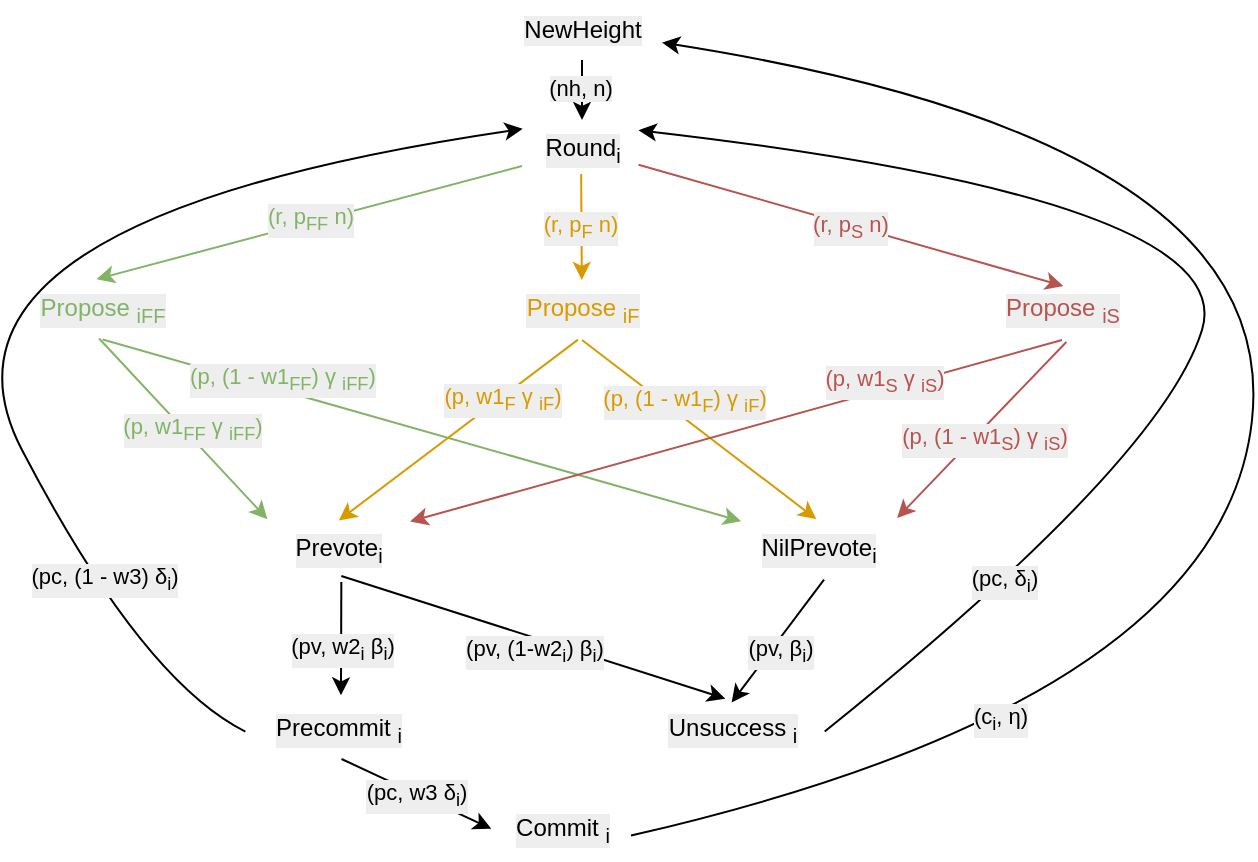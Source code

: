 <mxfile version="25.0.1">
  <diagram name="Page-1" id="CtQwggeeypGbF7Thn7tO">
    <mxGraphModel dx="989" dy="578" grid="1" gridSize="10" guides="1" tooltips="1" connect="1" arrows="1" fold="1" page="1" pageScale="1" pageWidth="850" pageHeight="1100" math="0" shadow="0">
      <root>
        <mxCell id="0" />
        <mxCell id="1" parent="0" />
        <mxCell id="cXbSh2EqYFHmDzal61Vs-2" value="NewHeight" style="text;html=1;align=center;verticalAlign=middle;resizable=0;points=[];autosize=1;strokeColor=none;fillColor=none;labelBackgroundColor=#eeeeee;" parent="1" vertex="1">
          <mxGeometry x="360" y="190" width="80" height="30" as="geometry" />
        </mxCell>
        <mxCell id="cXbSh2EqYFHmDzal61Vs-3" value="Round&lt;sub&gt;i&lt;/sub&gt;" style="text;html=1;align=center;verticalAlign=middle;resizable=0;points=[];autosize=1;strokeColor=none;fillColor=none;labelBackgroundColor=#eeeeee;" parent="1" vertex="1">
          <mxGeometry x="370" y="250" width="60" height="30" as="geometry" />
        </mxCell>
        <mxCell id="cXbSh2EqYFHmDzal61Vs-4" value="&lt;font color=&quot;#82b366&quot;&gt;Propose&amp;nbsp;&lt;sub&gt;iFF&lt;/sub&gt;&lt;/font&gt;" style="text;html=1;align=center;verticalAlign=middle;resizable=0;points=[];autosize=1;strokeColor=none;fillColor=none;labelBackgroundColor=#eeeeee;" parent="1" vertex="1">
          <mxGeometry x="115" y="330" width="90" height="30" as="geometry" />
        </mxCell>
        <mxCell id="cXbSh2EqYFHmDzal61Vs-5" value="Propose&amp;nbsp;&lt;sub&gt;iS&lt;/sub&gt;" style="text;html=1;align=center;verticalAlign=middle;resizable=0;points=[];autosize=1;strokeColor=none;fillColor=none;fontColor=#B85450;labelBackgroundColor=#eeeeee;" parent="1" vertex="1">
          <mxGeometry x="600" y="330" width="80" height="30" as="geometry" />
        </mxCell>
        <mxCell id="cXbSh2EqYFHmDzal61Vs-6" value="&lt;font color=&quot;#d79b00&quot;&gt;Propose&amp;nbsp;&lt;sub&gt;iF&lt;/sub&gt;&lt;/font&gt;" style="text;html=1;align=center;verticalAlign=middle;resizable=0;points=[];autosize=1;strokeColor=none;fillColor=none;labelBackgroundColor=#eeeeee;" parent="1" vertex="1">
          <mxGeometry x="360" y="330" width="80" height="30" as="geometry" />
        </mxCell>
        <mxCell id="cXbSh2EqYFHmDzal61Vs-7" value="Prevote&lt;sub&gt;i&lt;/sub&gt;" style="text;html=1;align=center;verticalAlign=middle;resizable=0;points=[];autosize=1;strokeColor=none;fillColor=none;labelBackgroundColor=#eeeeee;" parent="1" vertex="1">
          <mxGeometry x="242.5" y="450" width="70" height="30" as="geometry" />
        </mxCell>
        <mxCell id="cXbSh2EqYFHmDzal61Vs-8" value="NilPrevote&lt;sub&gt;i&lt;/sub&gt;" style="text;html=1;align=center;verticalAlign=middle;resizable=0;points=[];autosize=1;strokeColor=none;fillColor=none;labelBackgroundColor=#eeeeee;" parent="1" vertex="1">
          <mxGeometry x="477.5" y="450" width="80" height="30" as="geometry" />
        </mxCell>
        <mxCell id="cXbSh2EqYFHmDzal61Vs-9" value="Precommit &lt;sub&gt;i&lt;/sub&gt;" style="text;html=1;align=center;verticalAlign=middle;resizable=0;points=[];autosize=1;strokeColor=none;fillColor=none;labelBackgroundColor=#eeeeee;" parent="1" vertex="1">
          <mxGeometry x="232.5" y="540" width="90" height="30" as="geometry" />
        </mxCell>
        <mxCell id="cXbSh2EqYFHmDzal61Vs-10" value="Unsuccess&amp;nbsp;&lt;sub&gt;i&lt;/sub&gt;" style="text;html=1;align=center;verticalAlign=middle;resizable=0;points=[];autosize=1;strokeColor=none;fillColor=none;labelBackgroundColor=#eeeeee;" parent="1" vertex="1">
          <mxGeometry x="430" y="540" width="90" height="30" as="geometry" />
        </mxCell>
        <mxCell id="cXbSh2EqYFHmDzal61Vs-11" value="Commit &lt;sub&gt;i&lt;/sub&gt;" style="text;html=1;align=center;verticalAlign=middle;resizable=0;points=[];autosize=1;strokeColor=none;fillColor=none;labelBackgroundColor=#eeeeee;" parent="1" vertex="1">
          <mxGeometry x="355" y="590" width="70" height="30" as="geometry" />
        </mxCell>
        <mxCell id="cXbSh2EqYFHmDzal61Vs-12" value="" style="endArrow=classic;html=1;rounded=0;labelBackgroundColor=#eeeeee;" parent="1" source="cXbSh2EqYFHmDzal61Vs-2" target="cXbSh2EqYFHmDzal61Vs-3" edge="1">
          <mxGeometry width="50" height="50" relative="1" as="geometry">
            <mxPoint x="370" y="420" as="sourcePoint" />
            <mxPoint x="420" y="370" as="targetPoint" />
          </mxGeometry>
        </mxCell>
        <mxCell id="cXbSh2EqYFHmDzal61Vs-13" value="(nh, n)" style="edgeLabel;html=1;align=center;verticalAlign=middle;resizable=0;points=[];labelBackgroundColor=#eeeeee;" parent="cXbSh2EqYFHmDzal61Vs-12" vertex="1" connectable="0">
          <mxGeometry x="-0.069" y="-1" relative="1" as="geometry">
            <mxPoint as="offset" />
          </mxGeometry>
        </mxCell>
        <mxCell id="cXbSh2EqYFHmDzal61Vs-14" value="" style="endArrow=classic;html=1;rounded=0;entryX=0.47;entryY=-0.014;entryDx=0;entryDy=0;entryPerimeter=0;fillColor=#d5e8d4;strokeColor=#82b366;labelBackgroundColor=#eeeeee;" parent="1" source="cXbSh2EqYFHmDzal61Vs-3" target="cXbSh2EqYFHmDzal61Vs-4" edge="1">
          <mxGeometry width="50" height="50" relative="1" as="geometry">
            <mxPoint x="370" y="420" as="sourcePoint" />
            <mxPoint x="420" y="370" as="targetPoint" />
          </mxGeometry>
        </mxCell>
        <mxCell id="cXbSh2EqYFHmDzal61Vs-15" value="&lt;font color=&quot;#82b366&quot;&gt;(r, p&lt;sub&gt;FF&lt;/sub&gt; n)&lt;/font&gt;" style="edgeLabel;html=1;align=center;verticalAlign=middle;resizable=0;points=[];labelBackgroundColor=#eeeeee;" parent="cXbSh2EqYFHmDzal61Vs-14" vertex="1" connectable="0">
          <mxGeometry x="-0.006" y="-1" relative="1" as="geometry">
            <mxPoint as="offset" />
          </mxGeometry>
        </mxCell>
        <mxCell id="cXbSh2EqYFHmDzal61Vs-16" value="" style="endArrow=classic;html=1;rounded=0;exitX=0.493;exitY=0.9;exitDx=0;exitDy=0;exitPerimeter=0;fillColor=#ffe6cc;strokeColor=#d79b00;labelBackgroundColor=#eeeeee;" parent="1" source="cXbSh2EqYFHmDzal61Vs-3" target="cXbSh2EqYFHmDzal61Vs-6" edge="1">
          <mxGeometry width="50" height="50" relative="1" as="geometry">
            <mxPoint x="380" y="283" as="sourcePoint" />
            <mxPoint x="400" y="334" as="targetPoint" />
          </mxGeometry>
        </mxCell>
        <mxCell id="cXbSh2EqYFHmDzal61Vs-17" value="&lt;font color=&quot;#d79b00&quot;&gt;(r, p&lt;sub&gt;F&lt;/sub&gt; n)&lt;/font&gt;" style="edgeLabel;html=1;align=center;verticalAlign=middle;resizable=0;points=[];labelBackgroundColor=#eeeeee;" parent="cXbSh2EqYFHmDzal61Vs-16" vertex="1" connectable="0">
          <mxGeometry x="-0.006" y="-1" relative="1" as="geometry">
            <mxPoint as="offset" />
          </mxGeometry>
        </mxCell>
        <mxCell id="cXbSh2EqYFHmDzal61Vs-18" value="" style="endArrow=classic;html=1;rounded=0;entryX=0.508;entryY=0.101;entryDx=0;entryDy=0;entryPerimeter=0;exitX=0.971;exitY=0.745;exitDx=0;exitDy=0;exitPerimeter=0;fillColor=#f8cecc;strokeColor=#b85450;labelBackgroundColor=#eeeeee;" parent="1" source="cXbSh2EqYFHmDzal61Vs-3" target="cXbSh2EqYFHmDzal61Vs-5" edge="1">
          <mxGeometry width="50" height="50" relative="1" as="geometry">
            <mxPoint x="390" y="293" as="sourcePoint" />
            <mxPoint x="178" y="350" as="targetPoint" />
          </mxGeometry>
        </mxCell>
        <mxCell id="cXbSh2EqYFHmDzal61Vs-19" value="(r, p&lt;sub&gt;S&lt;/sub&gt; n)" style="edgeLabel;html=1;align=center;verticalAlign=middle;resizable=0;points=[];fontColor=#B85450;labelBackgroundColor=#eeeeee;" parent="cXbSh2EqYFHmDzal61Vs-18" vertex="1" connectable="0">
          <mxGeometry x="-0.006" y="-1" relative="1" as="geometry">
            <mxPoint as="offset" />
          </mxGeometry>
        </mxCell>
        <mxCell id="cXbSh2EqYFHmDzal61Vs-23" value="" style="endArrow=classic;html=1;rounded=0;entryX=0.003;entryY=-0.014;entryDx=0;entryDy=0;entryPerimeter=0;exitX=0.484;exitY=0.975;exitDx=0;exitDy=0;exitPerimeter=0;fillColor=#d5e8d4;strokeColor=#82b366;labelBackgroundColor=#eeeeee;" parent="1" source="cXbSh2EqYFHmDzal61Vs-4" target="cXbSh2EqYFHmDzal61Vs-7" edge="1">
          <mxGeometry width="50" height="50" relative="1" as="geometry">
            <mxPoint x="410" y="313" as="sourcePoint" />
            <mxPoint x="198" y="370" as="targetPoint" />
          </mxGeometry>
        </mxCell>
        <mxCell id="cXbSh2EqYFHmDzal61Vs-24" value="&lt;font color=&quot;#82b366&quot;&gt;(p, w1&lt;sub&gt;FF&lt;/sub&gt;&amp;nbsp;γ&amp;nbsp;&lt;sub&gt;iFF&lt;/sub&gt;)&lt;/font&gt;" style="edgeLabel;html=1;align=center;verticalAlign=middle;resizable=0;points=[];labelBackgroundColor=#eeeeee;" parent="cXbSh2EqYFHmDzal61Vs-23" vertex="1" connectable="0">
          <mxGeometry x="-0.006" y="-1" relative="1" as="geometry">
            <mxPoint x="5" as="offset" />
          </mxGeometry>
        </mxCell>
        <mxCell id="cXbSh2EqYFHmDzal61Vs-25" value="" style="endArrow=classic;html=1;rounded=0;entryX=0.026;entryY=0.02;entryDx=0;entryDy=0;entryPerimeter=0;exitX=0.504;exitY=0.993;exitDx=0;exitDy=0;exitPerimeter=0;fillColor=#d5e8d4;strokeColor=#82b366;labelBackgroundColor=#eeeeee;" parent="1" source="cXbSh2EqYFHmDzal61Vs-4" target="cXbSh2EqYFHmDzal61Vs-8" edge="1">
          <mxGeometry width="50" height="50" relative="1" as="geometry">
            <mxPoint x="169" y="369" as="sourcePoint" />
            <mxPoint x="253" y="460" as="targetPoint" />
          </mxGeometry>
        </mxCell>
        <mxCell id="cXbSh2EqYFHmDzal61Vs-26" value="&lt;span style=&quot;color: rgb(130, 179, 102);&quot;&gt;(p, (1 - w1&lt;/span&gt;&lt;sub style=&quot;color: rgb(130, 179, 102);&quot;&gt;FF&lt;/sub&gt;&lt;span style=&quot;color: rgb(130, 179, 102);&quot;&gt;) γ&lt;/span&gt;&lt;span style=&quot;color: rgb(130, 179, 102);&quot;&gt;&amp;nbsp;&lt;/span&gt;&lt;sub style=&quot;color: rgb(130, 179, 102);&quot;&gt;iFF&lt;/sub&gt;&lt;span style=&quot;color: rgb(130, 179, 102);&quot;&gt;)&lt;/span&gt;" style="edgeLabel;html=1;align=center;verticalAlign=middle;resizable=0;points=[];labelBackgroundColor=#eeeeee;" parent="cXbSh2EqYFHmDzal61Vs-25" vertex="1" connectable="0">
          <mxGeometry x="-0.006" y="-1" relative="1" as="geometry">
            <mxPoint x="-69" y="-26" as="offset" />
          </mxGeometry>
        </mxCell>
        <mxCell id="cXbSh2EqYFHmDzal61Vs-27" value="" style="endArrow=classic;html=1;rounded=0;exitX=0.475;exitY=0.993;exitDx=0;exitDy=0;exitPerimeter=0;fillColor=#ffe6cc;strokeColor=#d79b00;entryX=0.513;entryY=0.007;entryDx=0;entryDy=0;entryPerimeter=0;labelBackgroundColor=#eeeeee;" parent="1" source="cXbSh2EqYFHmDzal61Vs-6" target="cXbSh2EqYFHmDzal61Vs-7" edge="1">
          <mxGeometry width="50" height="50" relative="1" as="geometry">
            <mxPoint x="169" y="369" as="sourcePoint" />
            <mxPoint x="253" y="460" as="targetPoint" />
          </mxGeometry>
        </mxCell>
        <mxCell id="cXbSh2EqYFHmDzal61Vs-28" value="&lt;font color=&quot;#d79b00&quot;&gt;(p, w1&lt;sub style=&quot;&quot;&gt;F&lt;/sub&gt;&amp;nbsp;γ&amp;nbsp;&lt;sub style=&quot;&quot;&gt;iF&lt;/sub&gt;)&lt;/font&gt;" style="edgeLabel;html=1;align=center;verticalAlign=middle;resizable=0;points=[];labelBackgroundColor=#eeeeee;" parent="cXbSh2EqYFHmDzal61Vs-27" vertex="1" connectable="0">
          <mxGeometry x="-0.006" y="-1" relative="1" as="geometry">
            <mxPoint x="22" y="-14" as="offset" />
          </mxGeometry>
        </mxCell>
        <mxCell id="cXbSh2EqYFHmDzal61Vs-29" value="" style="endArrow=classic;html=1;rounded=0;entryX=0.496;entryY=-0.014;entryDx=0;entryDy=0;entryPerimeter=0;exitX=0.504;exitY=0.993;exitDx=0;exitDy=0;exitPerimeter=0;fillColor=#ffe6cc;strokeColor=#d79b00;labelBackgroundColor=#eeeeee;" parent="1" target="cXbSh2EqYFHmDzal61Vs-8" edge="1">
          <mxGeometry width="50" height="50" relative="1" as="geometry">
            <mxPoint x="400" y="360" as="sourcePoint" />
            <mxPoint x="720" y="451" as="targetPoint" />
          </mxGeometry>
        </mxCell>
        <mxCell id="cXbSh2EqYFHmDzal61Vs-30" value="&lt;font color=&quot;#d79b00&quot;&gt;(p, (1 - w1&lt;sub style=&quot;&quot;&gt;F&lt;/sub&gt;) γ&amp;nbsp;&lt;sub style=&quot;&quot;&gt;iF&lt;/sub&gt;)&lt;/font&gt;" style="edgeLabel;html=1;align=center;verticalAlign=middle;resizable=0;points=[];labelBackgroundColor=#eeeeee;" parent="cXbSh2EqYFHmDzal61Vs-29" vertex="1" connectable="0">
          <mxGeometry x="-0.006" y="-1" relative="1" as="geometry">
            <mxPoint x="-7" y="-15" as="offset" />
          </mxGeometry>
        </mxCell>
        <mxCell id="cXbSh2EqYFHmDzal61Vs-31" value="" style="endArrow=classic;html=1;rounded=0;fillColor=#f8cecc;strokeColor=#b85450;entryX=1.023;entryY=0.024;entryDx=0;entryDy=0;entryPerimeter=0;labelBackgroundColor=#eeeeee;" parent="1" target="cXbSh2EqYFHmDzal61Vs-7" edge="1">
          <mxGeometry width="50" height="50" relative="1" as="geometry">
            <mxPoint x="640" y="360" as="sourcePoint" />
            <mxPoint x="288" y="460" as="targetPoint" />
          </mxGeometry>
        </mxCell>
        <mxCell id="cXbSh2EqYFHmDzal61Vs-32" value="&lt;font color=&quot;#b85450&quot;&gt;(p, w1&lt;sub style=&quot;&quot;&gt;S&lt;/sub&gt;&amp;nbsp;γ&amp;nbsp;&lt;sub style=&quot;&quot;&gt;iS&lt;/sub&gt;)&lt;/font&gt;" style="edgeLabel;html=1;align=center;verticalAlign=middle;resizable=0;points=[];labelBackgroundColor=#eeeeee;" parent="cXbSh2EqYFHmDzal61Vs-31" vertex="1" connectable="0">
          <mxGeometry x="-0.006" y="-1" relative="1" as="geometry">
            <mxPoint x="73" y="-23" as="offset" />
          </mxGeometry>
        </mxCell>
        <mxCell id="cXbSh2EqYFHmDzal61Vs-34" value="" style="endArrow=classic;html=1;rounded=0;exitX=0.527;exitY=1.033;exitDx=0;exitDy=0;exitPerimeter=0;fillColor=#f8cecc;strokeColor=#b85450;entryX=1.001;entryY=-0.033;entryDx=0;entryDy=0;entryPerimeter=0;labelBackgroundColor=#eeeeee;" parent="1" source="cXbSh2EqYFHmDzal61Vs-5" target="cXbSh2EqYFHmDzal61Vs-8" edge="1">
          <mxGeometry width="50" height="50" relative="1" as="geometry">
            <mxPoint x="609" y="367" as="sourcePoint" />
            <mxPoint x="324" y="461" as="targetPoint" />
          </mxGeometry>
        </mxCell>
        <mxCell id="cXbSh2EqYFHmDzal61Vs-35" value="&lt;font color=&quot;#b85450&quot;&gt;(p, (1 - w1&lt;sub style=&quot;&quot;&gt;S&lt;/sub&gt;) γ&amp;nbsp;&lt;sub style=&quot;&quot;&gt;iS&lt;/sub&gt;)&lt;/font&gt;" style="edgeLabel;html=1;align=center;verticalAlign=middle;resizable=0;points=[];labelBackgroundColor=#eeeeee;" parent="cXbSh2EqYFHmDzal61Vs-34" vertex="1" connectable="0">
          <mxGeometry x="-0.006" y="-1" relative="1" as="geometry">
            <mxPoint x="1" y="6" as="offset" />
          </mxGeometry>
        </mxCell>
        <mxCell id="cXbSh2EqYFHmDzal61Vs-36" value="" style="endArrow=classic;html=1;rounded=0;exitX=0.544;exitY=0.995;exitDx=0;exitDy=0;exitPerimeter=0;entryX=0.498;entryY=0.043;entryDx=0;entryDy=0;entryPerimeter=0;labelBackgroundColor=#eeeeee;" parent="1" source="cXbSh2EqYFHmDzal61Vs-8" target="cXbSh2EqYFHmDzal61Vs-10" edge="1">
          <mxGeometry width="50" height="50" relative="1" as="geometry">
            <mxPoint x="494" y="500" as="sourcePoint" />
            <mxPoint x="410" y="588" as="targetPoint" />
          </mxGeometry>
        </mxCell>
        <mxCell id="cXbSh2EqYFHmDzal61Vs-37" value="(pv,&amp;nbsp;β&lt;sub style=&quot;&quot;&gt;i&lt;/sub&gt;)" style="edgeLabel;html=1;align=center;verticalAlign=middle;resizable=0;points=[];labelBackgroundColor=#eeeeee;" parent="cXbSh2EqYFHmDzal61Vs-36" vertex="1" connectable="0">
          <mxGeometry x="-0.006" y="-1" relative="1" as="geometry">
            <mxPoint x="1" y="6" as="offset" />
          </mxGeometry>
        </mxCell>
        <mxCell id="cXbSh2EqYFHmDzal61Vs-39" value="" style="endArrow=classic;html=1;rounded=0;entryX=0.463;entryY=-0.022;entryDx=0;entryDy=0;entryPerimeter=0;exitX=0.531;exitY=0.933;exitDx=0;exitDy=0;exitPerimeter=0;labelBackgroundColor=#eeeeee;" parent="1" source="cXbSh2EqYFHmDzal61Vs-7" target="cXbSh2EqYFHmDzal61Vs-10" edge="1">
          <mxGeometry width="50" height="50" relative="1" as="geometry">
            <mxPoint x="520" y="480" as="sourcePoint" />
            <mxPoint x="490" y="581" as="targetPoint" />
          </mxGeometry>
        </mxCell>
        <mxCell id="cXbSh2EqYFHmDzal61Vs-40" value="(pv, (1-w2&lt;sub style=&quot;&quot;&gt;i&lt;/sub&gt;) β&lt;sub&gt;i&lt;/sub&gt;)&lt;span style=&quot;color: rgba(0, 0, 0, 0); font-family: monospace; font-size: 0px; text-align: start;&quot;&gt;%3CmxGraphModel%3E%3Croot%3E%3CmxCell%20id%3D%220%22%2F%3E%3CmxCell%20id%3D%221%22%20parent%3D%220%22%2F%3E%3CmxCell%20id%3D%222%22%20value%3D%22%22%20style%3D%22endArrow%3Dclassic%3Bhtml%3D1%3Brounded%3D0%3BexitX%3D0.544%3BexitY%3D0.995%3BexitDx%3D0%3BexitDy%3D0%3BexitPerimeter%3D0%3BentryX%3D0.498%3BentryY%3D0.043%3BentryDx%3D0%3BentryDy%3D0%3BentryPerimeter%3D0%3B%22%20edge%3D%221%22%20parent%3D%221%22%3E%3CmxGeometry%20width%3D%2250%22%20height%3D%2250%22%20relative%3D%221%22%20as%3D%22geometry%22%3E%3CmxPoint%20x%3D%22521%22%20y%3D%22480%22%20as%3D%22sourcePoint%22%2F%3E%3CmxPoint%20x%3D%22480%22%20y%3D%22571%22%20as%3D%22targetPoint%22%2F%3E%3C%2FmxGeometry%3E%3C%2FmxCell%3E%3CmxCell%20id%3D%223%22%20value%3D%22(pv%2C%26amp%3Bnbsp%3B%CE%B2%26lt%3Bsub%20style%3D%26quot%3B%26quot%3B%26gt%3Bi%26lt%3B%2Fsub%26gt%3B)%22%20style%3D%22edgeLabel%3Bhtml%3D1%3Balign%3Dcenter%3BverticalAlign%3Dmiddle%3Bresizable%3D0%3Bpoints%3D%5B%5D%3B%22%20vertex%3D%221%22%20connectable%3D%220%22%20parent%3D%222%22%3E%3CmxGeometry%20x%3D%22-0.006%22%20y%3D%22-1%22%20relative%3D%221%22%20as%3D%22geometry%22%3E%3CmxPoint%20x%3D%221%22%20y%3D%226%22%20as%3D%22offset%22%2F%3E%3C%2FmxGeometry%3E%3C%2FmxCell%3E%3C%2Froot%3E%3C%2FmxGraphModel%3E&lt;/span&gt;" style="edgeLabel;html=1;align=center;verticalAlign=middle;resizable=0;points=[];labelBackgroundColor=#eeeeee;" parent="cXbSh2EqYFHmDzal61Vs-39" vertex="1" connectable="0">
          <mxGeometry x="-0.006" y="-1" relative="1" as="geometry">
            <mxPoint x="1" y="6" as="offset" />
          </mxGeometry>
        </mxCell>
        <mxCell id="cXbSh2EqYFHmDzal61Vs-41" value="" style="endArrow=classic;html=1;rounded=0;entryX=0.522;entryY=-0.078;entryDx=0;entryDy=0;entryPerimeter=0;exitX=0.531;exitY=1.033;exitDx=0;exitDy=0;exitPerimeter=0;labelBackgroundColor=#eeeeee;" parent="1" source="cXbSh2EqYFHmDzal61Vs-7" target="cXbSh2EqYFHmDzal61Vs-9" edge="1">
          <mxGeometry width="50" height="50" relative="1" as="geometry">
            <mxPoint x="290" y="488" as="sourcePoint" />
            <mxPoint x="487" y="579" as="targetPoint" />
          </mxGeometry>
        </mxCell>
        <mxCell id="cXbSh2EqYFHmDzal61Vs-42" value="(pv, w2&lt;sub style=&quot;&quot;&gt;i&lt;/sub&gt;&amp;nbsp;β&lt;sub&gt;i&lt;/sub&gt;)&lt;span style=&quot;color: rgba(0, 0, 0, 0); font-family: monospace; font-size: 0px; text-align: start;&quot;&gt;%3CmxGraphModel%3E%3Croot%3E%3CmxCell%20id%3D%220%22%2F%3E%3CmxCell%20id%3D%221%22%20parent%3D%220%22%2F%3E%3CmxCell%20id%3D%222%22%20value%3D%22%22%20style%3D%22endArrow%3Dclassic%3Bhtml%3D1%3Brounded%3D0%3BexitX%3D0.544%3BexitY%3D0.995%3BexitDx%3D0%3BexitDy%3D0%3BexitPerimeter%3D0%3BentryX%3D0.498%3BentryY%3D0.043%3BentryDx%3D0%3BentryDy%3D0%3BentryPerimeter%3D0%3B%22%20edge%3D%221%22%20parent%3D%221%22%3E%3CmxGeometry%20width%3D%2250%22%20height%3D%2250%22%20relative%3D%221%22%20as%3D%22geometry%22%3E%3CmxPoint%20x%3D%22521%22%20y%3D%22480%22%20as%3D%22sourcePoint%22%2F%3E%3CmxPoint%20x%3D%22480%22%20y%3D%22571%22%20as%3D%22targetPoint%22%2F%3E%3C%2FmxGeometry%3E%3C%2FmxCell%3E%3CmxCell%20id%3D%223%22%20value%3D%22(pv%2C%26amp%3Bnbsp%3B%CE%B2%26lt%3Bsub%20style%3D%26quot%3B%26quot%3B%26gt%3Bi%26lt%3B%2Fsub%26gt%3B)%22%20style%3D%22edgeLabel%3Bhtml%3D1%3Balign%3Dcenter%3BverticalAlign%3Dmiddle%3Bresizable%3D0%3Bpoints%3D%5B%5D%3B%22%20vertex%3D%221%22%20connectable%3D%220%22%20parent%3D%222%22%3E%3CmxGeometry%20x%3D%22-0.006%22%20y%3D%22-1%22%20relative%3D%221%22%20as%3D%22geometry%22%3E%3CmxPoint%20x%3D%221%22%20y%3D%226%22%20as%3D%22offset%22%2F%3E%3C%2FmxGeometry%3E%3C%2FmxCell%3E%3C%2Froot%3E%3C%2FmxGraphModel%3E&lt;/span&gt;" style="edgeLabel;html=1;align=center;verticalAlign=middle;resizable=0;points=[];labelBackgroundColor=#eeeeee;" parent="cXbSh2EqYFHmDzal61Vs-41" vertex="1" connectable="0">
          <mxGeometry x="-0.006" y="-1" relative="1" as="geometry">
            <mxPoint x="1" y="6" as="offset" />
          </mxGeometry>
        </mxCell>
        <mxCell id="cXbSh2EqYFHmDzal61Vs-43" value="" style="endArrow=classic;html=1;rounded=0;exitX=0.525;exitY=0.983;exitDx=0;exitDy=0;exitPerimeter=0;entryX=-0.005;entryY=0.478;entryDx=0;entryDy=0;entryPerimeter=0;labelBackgroundColor=#eeeeee;" parent="1" source="cXbSh2EqYFHmDzal61Vs-9" target="cXbSh2EqYFHmDzal61Vs-11" edge="1">
          <mxGeometry width="50" height="50" relative="1" as="geometry">
            <mxPoint x="278" y="583" as="sourcePoint" />
            <mxPoint x="277" y="640" as="targetPoint" />
          </mxGeometry>
        </mxCell>
        <mxCell id="cXbSh2EqYFHmDzal61Vs-44" value="(pc, w3&amp;nbsp;δ&lt;sub&gt;i&lt;/sub&gt;)&lt;span style=&quot;color: rgba(0, 0, 0, 0); font-family: monospace; font-size: 0px; text-align: start;&quot;&gt;%3CmxGraphModel%3E%3Croot%3E%3CmxCell%20id%3D%220%22%2F%3E%3CmxCell%20id%3D%221%22%20parent%3D%220%22%2F%3E%3CmxCell%20id%3D%222%22%20value%3D%22%22%20style%3D%22endArrow%3Dclassic%3Bhtml%3D1%3Brounded%3D0%3BexitX%3D0.544%3BexitY%3D0.995%3BexitDx%3D0%3BexitDy%3D0%3BexitPerimeter%3D0%3BentryX%3D0.498%3BentryY%3D0.043%3BentryDx%3D0%3BentryDy%3D0%3BentryPerimeter%3D0%3B%22%20edge%3D%221%22%20parent%3D%221%22%3E%3CmxGeometry%20width%3D%2250%22%20height%3D%2250%22%20relative%3D%221%22%20as%3D%22geometry%22%3E%3CmxPoint%20x%3D%22521%22%20y%3D%22480%22%20as%3D%22sourcePoint%22%2F%3E%3CmxPoint%20x%3D%22480%22%20y%3D%22571%22%20as%3D%22targetPoint%22%2F%3E%3C%2FmxGeometry%3E%3C%2FmxCell%3E%3CmxCell%20id%3D%223%22%20value%3D%22(pv%2C%26amp%3Bnbsp%3B%CE%B2%26lt%3Bsub%20style%3D%26quot%3B%26quot%3B%26gt%3Bi%26lt%3B%2Fsub%26gt%3B)%22%20style%3D%22edgeLabel%3Bhtml%3D1%3Balign%3Dcenter%3BverticalAlign%3Dmiddle%3Bresizable%3D0%3Bpoints%3D%5B%5D%3B%22%20vertex%3D%221%22%20connectable%3D%220%22%20parent%3D%222%22%3E%3CmxGeometry%20x%3D%22-0.006%22%20y%3D%22-1%22%20relative%3D%221%22%20as%3D%22geometry%22%3E%3CmxPoint%20x%3D%221%22%20y%3D%226%22%20as%3D%22offset%22%2F%3E%3C%2FmxGeometry%3E%3C%2FmxCell%3E%3C%2Froot%3E%3C%2FmxGraphModel%3E&lt;/span&gt;" style="edgeLabel;html=1;align=center;verticalAlign=middle;resizable=0;points=[];labelBackgroundColor=#eeeeee;" parent="cXbSh2EqYFHmDzal61Vs-43" vertex="1" connectable="0">
          <mxGeometry x="-0.006" y="-1" relative="1" as="geometry">
            <mxPoint as="offset" />
          </mxGeometry>
        </mxCell>
        <mxCell id="cXbSh2EqYFHmDzal61Vs-45" value="" style="curved=1;endArrow=classic;html=1;rounded=0;exitX=-0.009;exitY=0.526;exitDx=0;exitDy=0;exitPerimeter=0;entryX=0.005;entryY=0.147;entryDx=0;entryDy=0;entryPerimeter=0;" parent="1" source="cXbSh2EqYFHmDzal61Vs-9" target="cXbSh2EqYFHmDzal61Vs-3" edge="1">
          <mxGeometry width="50" height="50" relative="1" as="geometry">
            <mxPoint x="150" y="420" as="sourcePoint" />
            <mxPoint x="200" y="370" as="targetPoint" />
            <Array as="points">
              <mxPoint x="180" y="530" />
              <mxPoint x="60" y="300" />
            </Array>
          </mxGeometry>
        </mxCell>
        <mxCell id="cXbSh2EqYFHmDzal61Vs-47" value="(pc, (1 - w3) δ&lt;sub&gt;i&lt;/sub&gt;)&lt;span style=&quot;color: rgba(0, 0, 0, 0); font-family: monospace; font-size: 0px; text-align: start;&quot;&gt;%3CmxGraphModel%3E%3Croot%3E%3CmxCell%20id%3D%220%22%2F%3E%3CmxCell%20id%3D%221%22%20parent%3D%220%22%2F%3E%3CmxCell%20id%3D%222%22%20value%3D%22%22%20style%3D%22endArrow%3Dclassic%3Bhtml%3D1%3Brounded%3D0%3BexitX%3D0.544%3BexitY%3D0.995%3BexitDx%3D0%3BexitDy%3D0%3BexitPerimeter%3D0%3BentryX%3D0.498%3BentryY%3D0.043%3BentryDx%3D0%3BentryDy%3D0%3BentryPerimeter%3D0%3B%22%20edge%3D%221%22%20parent%3D%221%22%3E%3CmxGeometry%20width%3D%2250%22%20height%3D%2250%22%20relative%3D%221%22%20as%3D%22geometry%22%3E%3CmxPoint%20x%3D%22521%22%20y%3D%22480%22%20as%3D%22sourcePoint%22%2F%3E%3CmxPoint%20x%3D%22480%22%20y%3D%22571%22%20as%3D%22targetPoint%22%2F%3E%3C%2FmxGeometry%3E%3C%2FmxCell%3E%3CmxCell%20id%3D%223%22%20value%3D%22(pv%2C%26amp%3Bnbsp%3B%CE%B2%26lt%3Bsub%20style%3D%26quot%3B%26quot%3B%26gt%3Bi%26lt%3B%2Fsub%26gt%3B)%22%20style%3D%22edgeLabel%3Bhtml%3D1%3Balign%3Dcenter%3BverticalAlign%3Dmiddle%3Bresizable%3D0%3Bpoints%3D%5B%5D%3B%22%20vertex%3D%221%22%20connectable%3D%220%22%20parent%3D%222%22%3E%3CmxGeometry%20x%3D%22-0.006%22%20y%3D%22-1%22%20relative%3D%221%22%20as%3D%22geometry%22%3E%3CmxPoint%20x%3D%221%22%20y%3D%226%22%20as%3D%22offset%22%2F%3E%3C%2FmxGeometry%3E%3C%2FmxCell%3E%3C%2Froot%3E%3C%2FmxGraphModel%3E&lt;/span&gt;" style="edgeLabel;html=1;align=center;verticalAlign=middle;resizable=0;points=[];labelBackgroundColor=#eeeeee;" parent="cXbSh2EqYFHmDzal61Vs-45" vertex="1" connectable="0">
          <mxGeometry x="-0.335" y="-3" relative="1" as="geometry">
            <mxPoint x="48" y="86" as="offset" />
          </mxGeometry>
        </mxCell>
        <mxCell id="cXbSh2EqYFHmDzal61Vs-49" value="" style="curved=1;endArrow=classic;html=1;rounded=0;exitX=1.015;exitY=0.526;exitDx=0;exitDy=0;exitPerimeter=0;entryX=0.971;entryY=0.17;entryDx=0;entryDy=0;entryPerimeter=0;labelBackgroundColor=#eeeeee;" parent="1" source="cXbSh2EqYFHmDzal61Vs-10" target="cXbSh2EqYFHmDzal61Vs-3" edge="1">
          <mxGeometry width="50" height="50" relative="1" as="geometry">
            <mxPoint x="242" y="566" as="sourcePoint" />
            <mxPoint x="380" y="264" as="targetPoint" />
            <Array as="points">
              <mxPoint x="690" y="420" />
              <mxPoint x="730" y="290" />
            </Array>
          </mxGeometry>
        </mxCell>
        <mxCell id="cXbSh2EqYFHmDzal61Vs-50" value="(pc, δ&lt;sub&gt;i&lt;/sub&gt;)&lt;span style=&quot;color: rgba(0, 0, 0, 0); font-family: monospace; font-size: 0px; text-align: start;&quot;&gt;%3CmxGraphModel%3E%3Croot%3E%3CmxCell%20id%3D%220%22%2F%3E%3CmxCell%20id%3D%221%22%20parent%3D%220%22%2F%3E%3CmxCell%20id%3D%222%22%20value%3D%22%22%20style%3D%22endArrow%3Dclassic%3Bhtml%3D1%3Brounded%3D0%3BexitX%3D0.544%3BexitY%3D0.995%3BexitDx%3D0%3BexitDy%3D0%3BexitPerimeter%3D0%3BentryX%3D0.498%3BentryY%3D0.043%3BentryDx%3D0%3BentryDy%3D0%3BentryPerimeter%3D0%3B%22%20edge%3D%221%22%20parent%3D%221%22%3E%3CmxGeometry%20width%3D%2250%22%20height%3D%2250%22%20relative%3D%221%22%20as%3D%22geometry%22%3E%3CmxPoint%20x%3D%22521%22%20y%3D%22480%22%20as%3D%22sourcePoint%22%2F%3E%3CmxPoint%20x%3D%22480%22%20y%3D%22571%22%20as%3D%22targetPoint%22%2F%3E%3C%2FmxGeometry%3E%3C%2FmxCell%3E%3CmxCell%20id%3D%223%22%20value%3D%22(pv%2C%26amp%3Bnbsp%3B%CE%B2%26lt%3Bsub%20style%3D%26quot%3B%26quot%3B%26gt%3Bi%26lt%3B%2Fsub%26gt%3B)%22%20style%3D%22edgeLabel%3Bhtml%3D1%3Balign%3Dcenter%3BverticalAlign%3Dmiddle%3Bresizable%3D0%3Bpoints%3D%5B%5D%3B%22%20vertex%3D%221%22%20connectable%3D%220%22%20parent%3D%222%22%3E%3CmxGeometry%20x%3D%22-0.006%22%20y%3D%22-1%22%20relative%3D%221%22%20as%3D%22geometry%22%3E%3CmxPoint%20x%3D%221%22%20y%3D%226%22%20as%3D%22offset%22%2F%3E%3C%2FmxGeometry%3E%3C%2FmxCell%3E%3C%2Froot%3E%3C%2FmxGraphModel%3E&lt;/span&gt;" style="edgeLabel;html=1;align=center;verticalAlign=middle;resizable=0;points=[];labelBackgroundColor=#eeeeee;" parent="cXbSh2EqYFHmDzal61Vs-49" vertex="1" connectable="0">
          <mxGeometry x="-0.335" y="-3" relative="1" as="geometry">
            <mxPoint x="-83" y="61" as="offset" />
          </mxGeometry>
        </mxCell>
        <mxCell id="cXbSh2EqYFHmDzal61Vs-52" value="" style="curved=1;endArrow=classic;html=1;rounded=0;exitX=0.993;exitY=0.593;exitDx=0;exitDy=0;exitPerimeter=0;labelBackgroundColor=#eeeeee;" parent="1" source="cXbSh2EqYFHmDzal61Vs-11" target="cXbSh2EqYFHmDzal61Vs-2" edge="1">
          <mxGeometry width="50" height="50" relative="1" as="geometry">
            <mxPoint x="531" y="566" as="sourcePoint" />
            <mxPoint x="438" y="265" as="targetPoint" />
            <Array as="points">
              <mxPoint x="720" y="540" />
              <mxPoint x="750" y="260" />
            </Array>
          </mxGeometry>
        </mxCell>
        <mxCell id="cXbSh2EqYFHmDzal61Vs-53" value="(c&lt;sub&gt;i&lt;/sub&gt;,&amp;nbsp;η)" style="edgeLabel;html=1;align=center;verticalAlign=middle;resizable=0;points=[];labelBackgroundColor=#eeeeee;" parent="cXbSh2EqYFHmDzal61Vs-52" vertex="1" connectable="0">
          <mxGeometry x="-0.335" y="-3" relative="1" as="geometry">
            <mxPoint x="-108" y="6" as="offset" />
          </mxGeometry>
        </mxCell>
      </root>
    </mxGraphModel>
  </diagram>
</mxfile>
